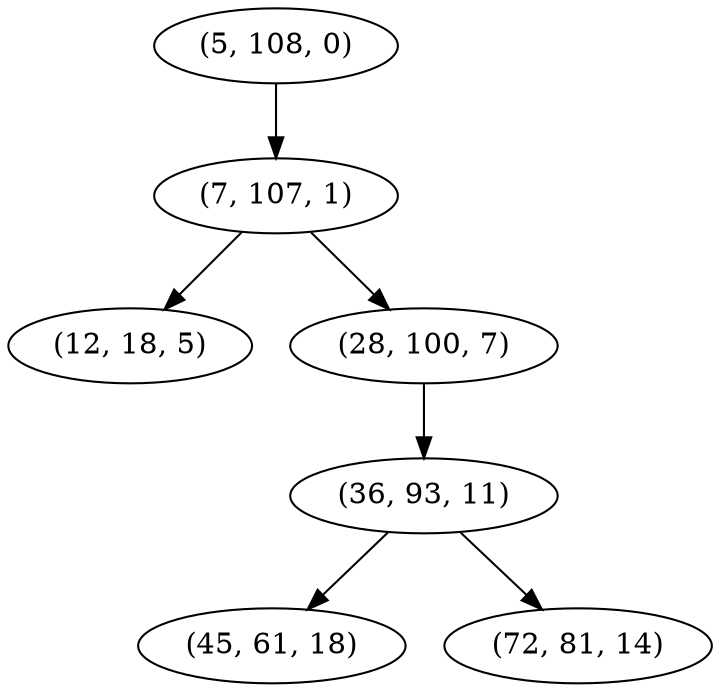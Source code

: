 digraph tree {
    "(5, 108, 0)";
    "(7, 107, 1)";
    "(12, 18, 5)";
    "(28, 100, 7)";
    "(36, 93, 11)";
    "(45, 61, 18)";
    "(72, 81, 14)";
    "(5, 108, 0)" -> "(7, 107, 1)";
    "(7, 107, 1)" -> "(12, 18, 5)";
    "(7, 107, 1)" -> "(28, 100, 7)";
    "(28, 100, 7)" -> "(36, 93, 11)";
    "(36, 93, 11)" -> "(45, 61, 18)";
    "(36, 93, 11)" -> "(72, 81, 14)";
}
